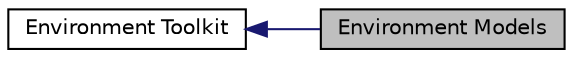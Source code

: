 digraph "Environment Models"
{
  edge [fontname="Helvetica",fontsize="10",labelfontname="Helvetica",labelfontsize="10"];
  node [fontname="Helvetica",fontsize="10",shape=record];
  rankdir=LR;
  Node0 [label="Environment Models",height=0.2,width=0.4,color="black", fillcolor="grey75", style="filled", fontcolor="black"];
  Node1 [label="Environment Toolkit",height=0.2,width=0.4,color="black", fillcolor="white", style="filled",URL="$group__EnvironmentToolkit.html"];
  Node1->Node0 [shape=plaintext, color="midnightblue", dir="back", style="solid"];
}
